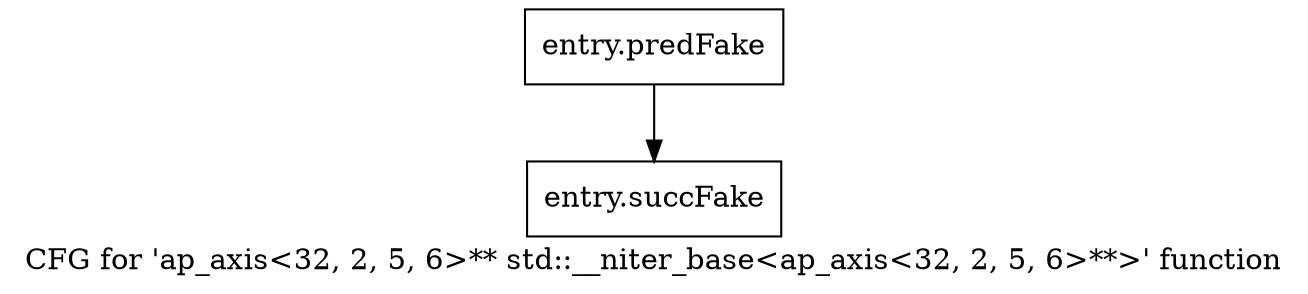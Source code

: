 digraph "CFG for 'ap_axis\<32, 2, 5, 6\>** std::__niter_base\<ap_axis\<32, 2, 5, 6\>**\>' function" {
	label="CFG for 'ap_axis\<32, 2, 5, 6\>** std::__niter_base\<ap_axis\<32, 2, 5, 6\>**\>' function";

	Node0x487e1b0 [shape=record,filename="",linenumber="",label="{entry.predFake}"];
	Node0x487e1b0 -> Node0x48a8280[ callList="" memoryops="" filename="/proj/xbuilds/2019.2_0801_1/installs/lin64/Vivado/HEAD/tps/lnx64/gcc-6.2.0/lib/gcc/x86_64-pc-linux-gnu/6.2.0/../../../../include/c++/6.2.0/bits/stl_algobase.h"];
	Node0x48a8280 [shape=record,filename="/proj/xbuilds/2019.2_0801_1/installs/lin64/Vivado/HEAD/tps/lnx64/gcc-6.2.0/lib/gcc/x86_64-pc-linux-gnu/6.2.0/../../../../include/c++/6.2.0/bits/stl_algobase.h",linenumber="278",label="{entry.succFake}"];
}
